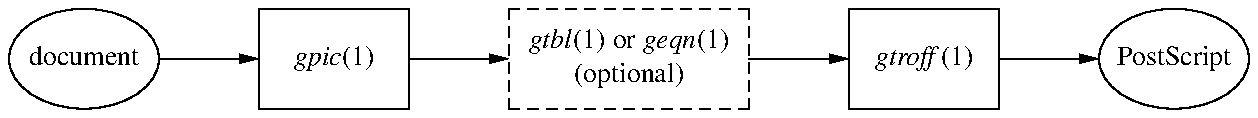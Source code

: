 .PS
ellipse "document";
arrow;
box "\fIgpic\fP(1)"
arrow;
box width 1.2 "\fIgtbl\/\fP(1) or \fIgeqn\/\fP(1)" "(optional)" dashed;
arrow;
box "\fIgtroff\/\fP(1)";
arrow;
ellipse "PostScript"
.PE
